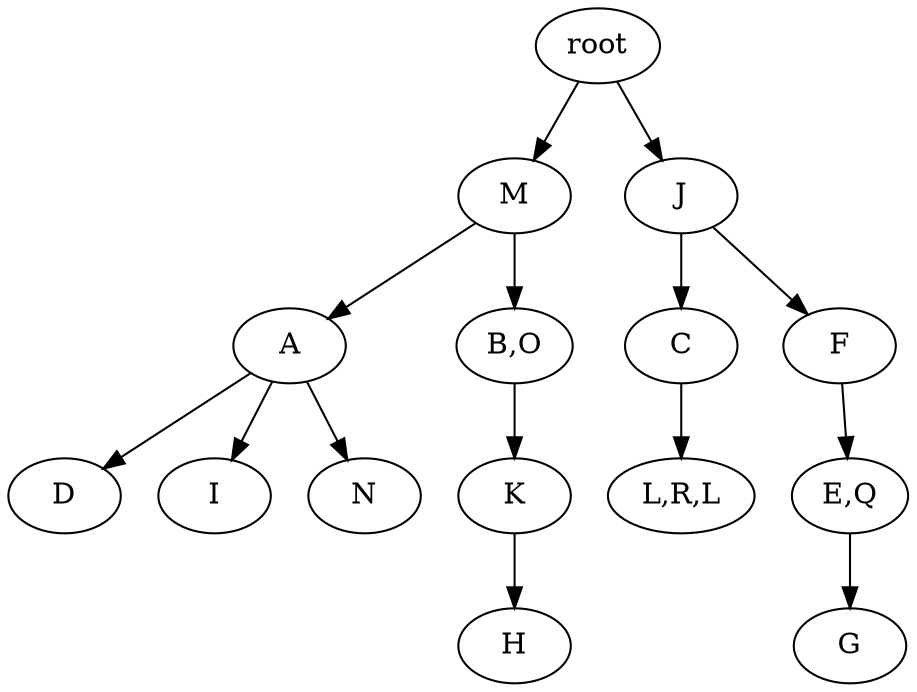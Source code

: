 strict digraph G {
	graph [name=G];
	0	 [label=root];
	7	 [label=M];
	0 -> 7;
	1	 [label=J];
	0 -> 1;
	9	 [label=A];
	12	 [label=D];
	9 -> 12;
	14	 [label=I];
	9 -> 14;
	13	 [label=N];
	9 -> 13;
	3	 [label=C];
	6	 [label="L,R,L"];
	3 -> 6;
	7 -> 9;
	8	 [label="B,O"];
	7 -> 8;
	5	 [label="E,Q"];
	4	 [label=G];
	5 -> 4;
	2	 [label=F];
	2 -> 5;
	11	 [label=H];
	1 -> 3;
	1 -> 2;
	10	 [label=K];
	10 -> 11;
	8 -> 10;
}
